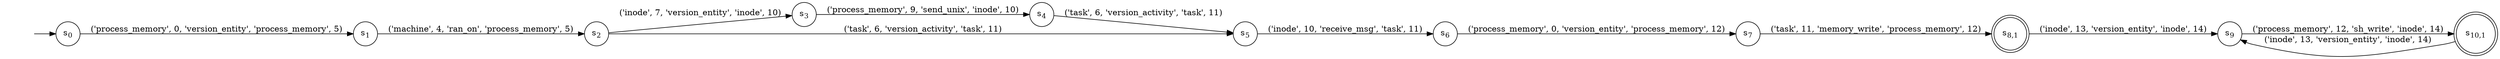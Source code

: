 digraph DFA {
    rankdir = LR;
    I [style = invis];
    I -> S0;
    S0 [label = <s<sub>0</sub>>, shape = circle];
    S1 [label = <s<sub>1</sub>>, shape = circle];
    S2 [label = <s<sub>2</sub>>, shape = circle];
    S3 [label = <s<sub>3</sub>>, shape = circle];
    S4 [label = <s<sub>4</sub>>, shape = circle];
    S5 [label = <s<sub>5</sub>>, shape = circle];
    S6 [label = <s<sub>6</sub>>, shape = circle];
    S7 [label = <s<sub>7</sub>>, shape = circle];
    S8 [label = <s<sub>8,1</sub>>, shape = circle, peripheries = 2];
    S9 [label = <s<sub>9</sub>>, shape = circle];
    S10 [label = <s<sub>10,1</sub>>, shape = circle, peripheries = 2];
    S10 -> S9 [label = "('inode', 13, 'version_entity', 'inode', 14)"];
    S9 -> S10 [label = "('process_memory', 12, 'sh_write', 'inode', 14)"];
    S8 -> S9 [label = "('inode', 13, 'version_entity', 'inode', 14)"];
    S7 -> S8 [label = "('task', 11, 'memory_write', 'process_memory', 12)"];
    S6 -> S7 [label = "('process_memory', 0, 'version_entity', 'process_memory', 12)"];
    S5 -> S6 [label = "('inode', 10, 'receive_msg', 'task', 11)"];
    S4 -> S5 [label = "('task', 6, 'version_activity', 'task', 11)"];
    S3 -> S4 [label = "('process_memory', 9, 'send_unix', 'inode', 10)"];
    S2 -> S3 [label = "('inode', 7, 'version_entity', 'inode', 10)"];
    S2 -> S5 [label = "('task', 6, 'version_activity', 'task', 11)"];
    S1 -> S2 [label = "('machine', 4, 'ran_on', 'process_memory', 5)"];
    S0 -> S1 [label = "('process_memory', 0, 'version_entity', 'process_memory', 5)"];
}

